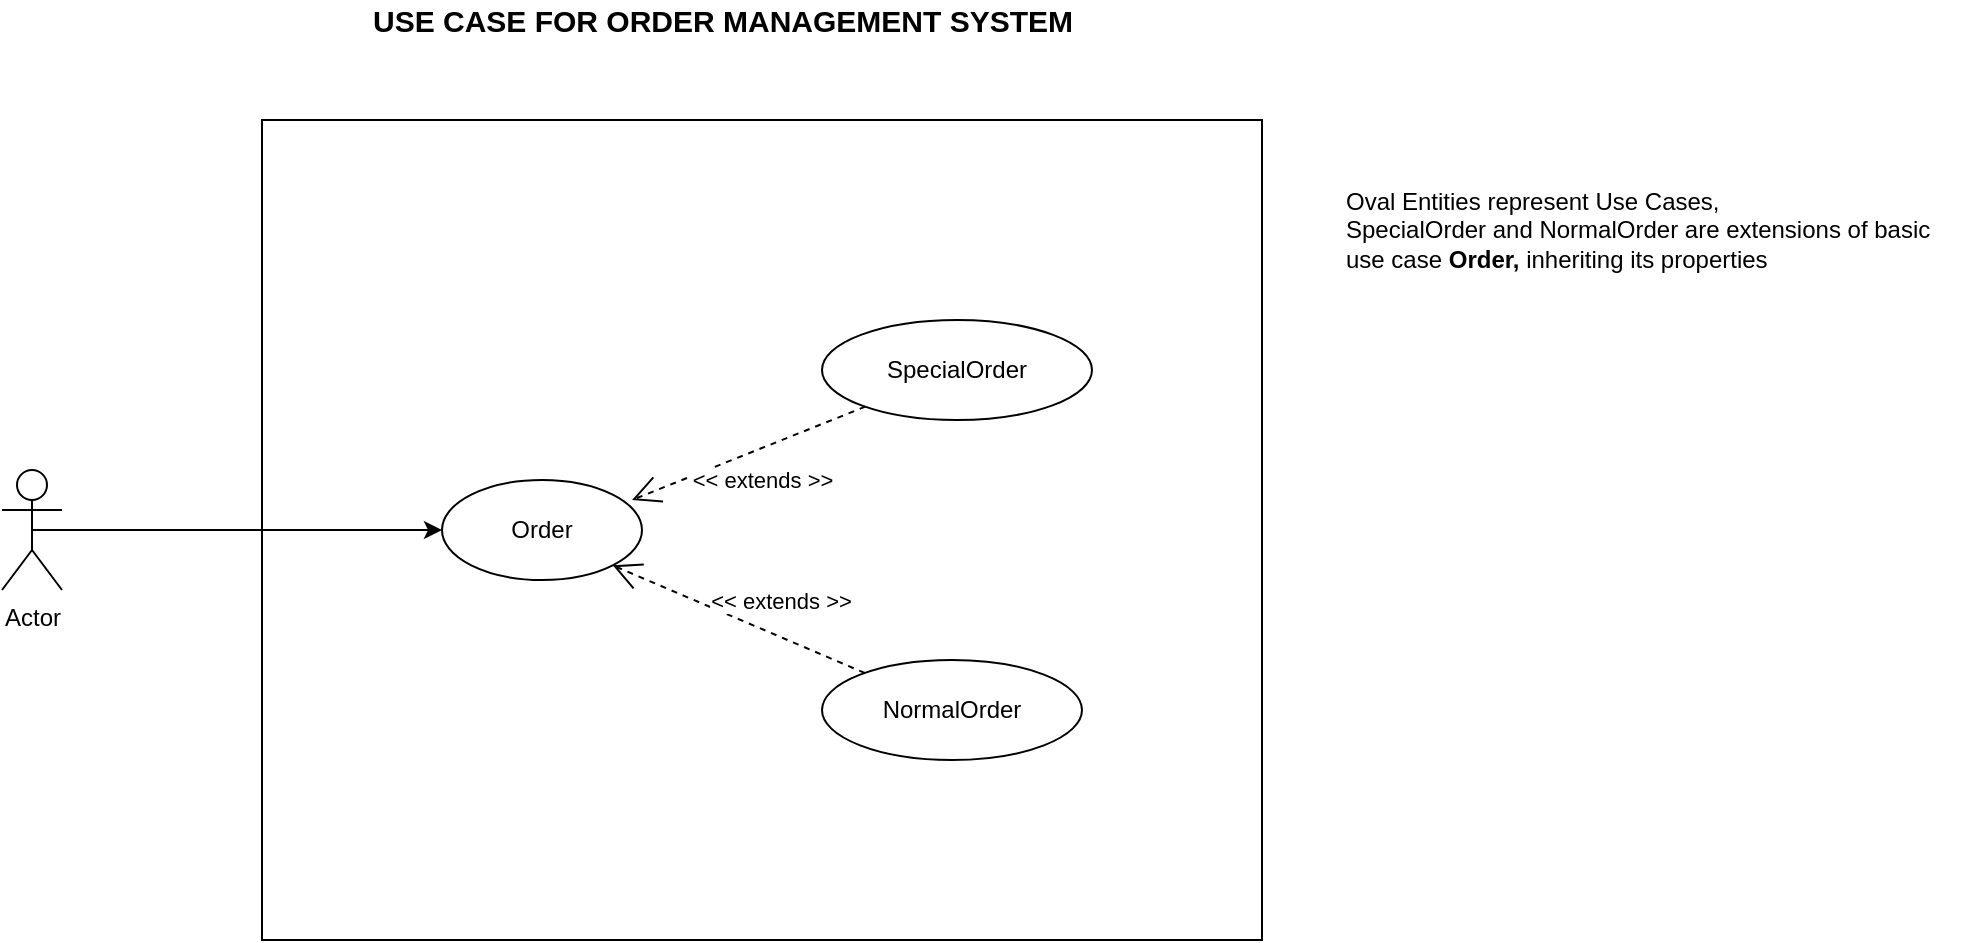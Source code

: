 <mxfile version="12.9.11" type="google"><diagram id="OBzKxo5yp6VUm0QtBCfU" name="Page-1"><mxGraphModel dx="464" dy="1295" grid="1" gridSize="10" guides="1" tooltips="1" connect="1" arrows="1" fold="1" page="1" pageScale="1" pageWidth="1169" pageHeight="827" math="0" shadow="0"><root><mxCell id="0"/><mxCell id="1" parent="0"/><mxCell id="J6owiIt9OWfk09wA4Ezs-1" value="" style="html=1;" vertex="1" parent="1"><mxGeometry x="240" y="-640" width="500" height="410" as="geometry"/></mxCell><mxCell id="J6owiIt9OWfk09wA4Ezs-4" style="edgeStyle=orthogonalEdgeStyle;rounded=0;orthogonalLoop=1;jettySize=auto;html=1;exitX=0.5;exitY=0.5;exitDx=0;exitDy=0;exitPerimeter=0;" edge="1" parent="1" source="J6owiIt9OWfk09wA4Ezs-2" target="J6owiIt9OWfk09wA4Ezs-3"><mxGeometry relative="1" as="geometry"/></mxCell><mxCell id="J6owiIt9OWfk09wA4Ezs-2" value="Actor" style="shape=umlActor;verticalLabelPosition=bottom;labelBackgroundColor=#ffffff;verticalAlign=top;html=1;" vertex="1" parent="1"><mxGeometry x="110" y="-465" width="30" height="60" as="geometry"/></mxCell><mxCell id="J6owiIt9OWfk09wA4Ezs-3" value="Order" style="ellipse;whiteSpace=wrap;html=1;" vertex="1" parent="1"><mxGeometry x="330" y="-460" width="100" height="50" as="geometry"/></mxCell><mxCell id="J6owiIt9OWfk09wA4Ezs-5" value="&lt;b&gt;&lt;font style=&quot;font-size: 15px&quot;&gt;USE CASE FOR ORDER MANAGEMENT SYSTEM&lt;/font&gt;&lt;/b&gt;" style="text;html=1;align=center;verticalAlign=middle;resizable=0;points=[];autosize=1;" vertex="1" parent="1"><mxGeometry x="285" y="-700" width="370" height="20" as="geometry"/></mxCell><mxCell id="J6owiIt9OWfk09wA4Ezs-6" value="SpecialOrder" style="ellipse;whiteSpace=wrap;html=1;" vertex="1" parent="1"><mxGeometry x="520" y="-540" width="135" height="50" as="geometry"/></mxCell><mxCell id="J6owiIt9OWfk09wA4Ezs-7" value="NormalOrder" style="ellipse;whiteSpace=wrap;html=1;" vertex="1" parent="1"><mxGeometry x="520" y="-370" width="130" height="50" as="geometry"/></mxCell><mxCell id="J6owiIt9OWfk09wA4Ezs-8" value="&amp;lt;&amp;lt; extends &amp;gt;&amp;gt;" style="endArrow=open;endSize=12;dashed=1;html=1;entryX=0.95;entryY=0.2;entryDx=0;entryDy=0;entryPerimeter=0;" edge="1" parent="1" source="J6owiIt9OWfk09wA4Ezs-6" target="J6owiIt9OWfk09wA4Ezs-3"><mxGeometry x="-0.019" y="15" width="160" relative="1" as="geometry"><mxPoint x="450" y="-460" as="sourcePoint"/><mxPoint x="610" y="-460" as="targetPoint"/><mxPoint as="offset"/></mxGeometry></mxCell><mxCell id="J6owiIt9OWfk09wA4Ezs-9" value="&lt;&lt; extends &gt;&gt;" style="endArrow=open;endSize=12;dashed=1;entryX=1;entryY=1;entryDx=0;entryDy=0;" edge="1" parent="1" source="J6owiIt9OWfk09wA4Ezs-7" target="J6owiIt9OWfk09wA4Ezs-3"><mxGeometry x="-0.235" y="-17" width="160" relative="1" as="geometry"><mxPoint x="450" y="-460" as="sourcePoint"/><mxPoint x="610" y="-460" as="targetPoint"/><mxPoint as="offset"/></mxGeometry></mxCell><mxCell id="J6owiIt9OWfk09wA4Ezs-10" value="Oval Entities represent Use Cases,&lt;br&gt;SpecialOrder and NormalOrder are extensions of basic&amp;nbsp;&lt;br&gt;&lt;div&gt;&lt;span&gt;use case &lt;/span&gt;&lt;b&gt;Order, &lt;/b&gt;&lt;span&gt;inheriting its properties&lt;/span&gt;&lt;/div&gt;" style="text;html=1;align=left;verticalAlign=middle;resizable=0;points=[];autosize=1;" vertex="1" parent="1"><mxGeometry x="780" y="-610" width="310" height="50" as="geometry"/></mxCell></root></mxGraphModel></diagram></mxfile>